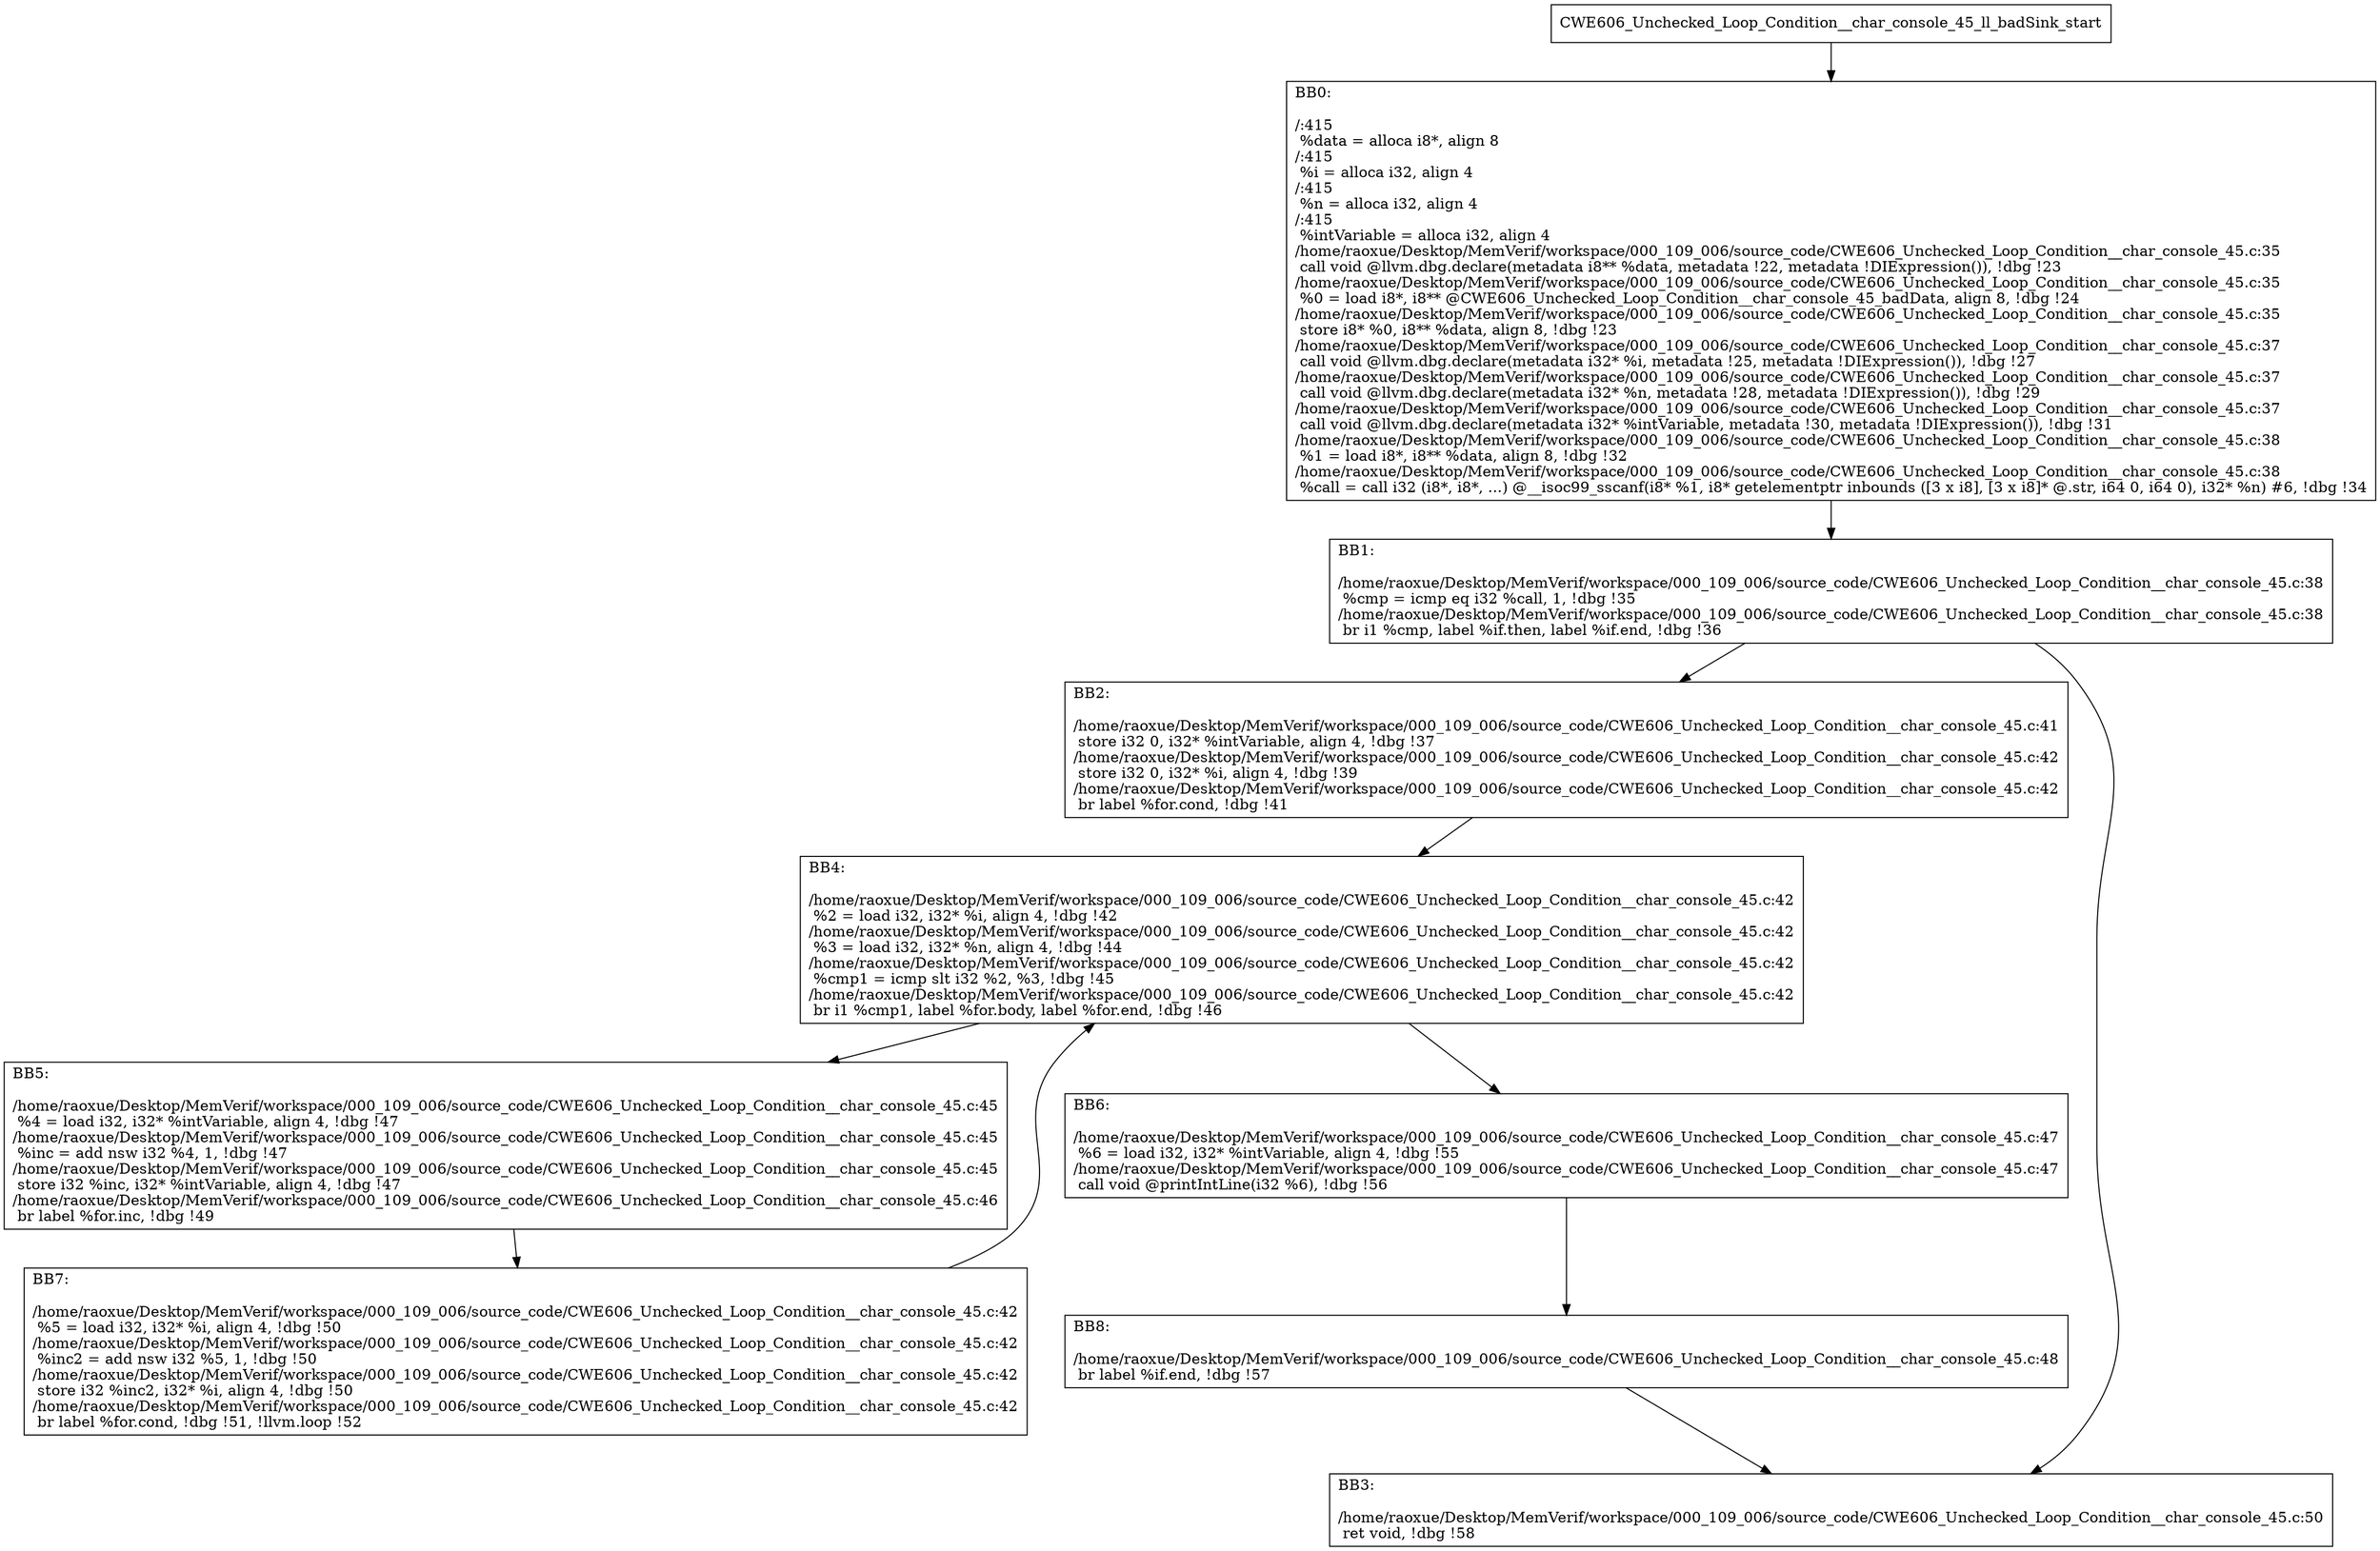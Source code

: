 digraph "CFG for'CWE606_Unchecked_Loop_Condition__char_console_45_ll_badSink' function" {
	BBCWE606_Unchecked_Loop_Condition__char_console_45_ll_badSink_start[shape=record,label="{CWE606_Unchecked_Loop_Condition__char_console_45_ll_badSink_start}"];
	BBCWE606_Unchecked_Loop_Condition__char_console_45_ll_badSink_start-> CWE606_Unchecked_Loop_Condition__char_console_45_ll_badSinkBB0;
	CWE606_Unchecked_Loop_Condition__char_console_45_ll_badSinkBB0 [shape=record, label="{BB0:\l\l/:415\l
  %data = alloca i8*, align 8\l
/:415\l
  %i = alloca i32, align 4\l
/:415\l
  %n = alloca i32, align 4\l
/:415\l
  %intVariable = alloca i32, align 4\l
/home/raoxue/Desktop/MemVerif/workspace/000_109_006/source_code/CWE606_Unchecked_Loop_Condition__char_console_45.c:35\l
  call void @llvm.dbg.declare(metadata i8** %data, metadata !22, metadata !DIExpression()), !dbg !23\l
/home/raoxue/Desktop/MemVerif/workspace/000_109_006/source_code/CWE606_Unchecked_Loop_Condition__char_console_45.c:35\l
  %0 = load i8*, i8** @CWE606_Unchecked_Loop_Condition__char_console_45_badData, align 8, !dbg !24\l
/home/raoxue/Desktop/MemVerif/workspace/000_109_006/source_code/CWE606_Unchecked_Loop_Condition__char_console_45.c:35\l
  store i8* %0, i8** %data, align 8, !dbg !23\l
/home/raoxue/Desktop/MemVerif/workspace/000_109_006/source_code/CWE606_Unchecked_Loop_Condition__char_console_45.c:37\l
  call void @llvm.dbg.declare(metadata i32* %i, metadata !25, metadata !DIExpression()), !dbg !27\l
/home/raoxue/Desktop/MemVerif/workspace/000_109_006/source_code/CWE606_Unchecked_Loop_Condition__char_console_45.c:37\l
  call void @llvm.dbg.declare(metadata i32* %n, metadata !28, metadata !DIExpression()), !dbg !29\l
/home/raoxue/Desktop/MemVerif/workspace/000_109_006/source_code/CWE606_Unchecked_Loop_Condition__char_console_45.c:37\l
  call void @llvm.dbg.declare(metadata i32* %intVariable, metadata !30, metadata !DIExpression()), !dbg !31\l
/home/raoxue/Desktop/MemVerif/workspace/000_109_006/source_code/CWE606_Unchecked_Loop_Condition__char_console_45.c:38\l
  %1 = load i8*, i8** %data, align 8, !dbg !32\l
/home/raoxue/Desktop/MemVerif/workspace/000_109_006/source_code/CWE606_Unchecked_Loop_Condition__char_console_45.c:38\l
  %call = call i32 (i8*, i8*, ...) @__isoc99_sscanf(i8* %1, i8* getelementptr inbounds ([3 x i8], [3 x i8]* @.str, i64 0, i64 0), i32* %n) #6, !dbg !34\l
}"];
	CWE606_Unchecked_Loop_Condition__char_console_45_ll_badSinkBB0-> CWE606_Unchecked_Loop_Condition__char_console_45_ll_badSinkBB1;
	CWE606_Unchecked_Loop_Condition__char_console_45_ll_badSinkBB1 [shape=record, label="{BB1:\l\l/home/raoxue/Desktop/MemVerif/workspace/000_109_006/source_code/CWE606_Unchecked_Loop_Condition__char_console_45.c:38\l
  %cmp = icmp eq i32 %call, 1, !dbg !35\l
/home/raoxue/Desktop/MemVerif/workspace/000_109_006/source_code/CWE606_Unchecked_Loop_Condition__char_console_45.c:38\l
  br i1 %cmp, label %if.then, label %if.end, !dbg !36\l
}"];
	CWE606_Unchecked_Loop_Condition__char_console_45_ll_badSinkBB1-> CWE606_Unchecked_Loop_Condition__char_console_45_ll_badSinkBB2;
	CWE606_Unchecked_Loop_Condition__char_console_45_ll_badSinkBB1-> CWE606_Unchecked_Loop_Condition__char_console_45_ll_badSinkBB3;
	CWE606_Unchecked_Loop_Condition__char_console_45_ll_badSinkBB2 [shape=record, label="{BB2:\l\l/home/raoxue/Desktop/MemVerif/workspace/000_109_006/source_code/CWE606_Unchecked_Loop_Condition__char_console_45.c:41\l
  store i32 0, i32* %intVariable, align 4, !dbg !37\l
/home/raoxue/Desktop/MemVerif/workspace/000_109_006/source_code/CWE606_Unchecked_Loop_Condition__char_console_45.c:42\l
  store i32 0, i32* %i, align 4, !dbg !39\l
/home/raoxue/Desktop/MemVerif/workspace/000_109_006/source_code/CWE606_Unchecked_Loop_Condition__char_console_45.c:42\l
  br label %for.cond, !dbg !41\l
}"];
	CWE606_Unchecked_Loop_Condition__char_console_45_ll_badSinkBB2-> CWE606_Unchecked_Loop_Condition__char_console_45_ll_badSinkBB4;
	CWE606_Unchecked_Loop_Condition__char_console_45_ll_badSinkBB4 [shape=record, label="{BB4:\l\l/home/raoxue/Desktop/MemVerif/workspace/000_109_006/source_code/CWE606_Unchecked_Loop_Condition__char_console_45.c:42\l
  %2 = load i32, i32* %i, align 4, !dbg !42\l
/home/raoxue/Desktop/MemVerif/workspace/000_109_006/source_code/CWE606_Unchecked_Loop_Condition__char_console_45.c:42\l
  %3 = load i32, i32* %n, align 4, !dbg !44\l
/home/raoxue/Desktop/MemVerif/workspace/000_109_006/source_code/CWE606_Unchecked_Loop_Condition__char_console_45.c:42\l
  %cmp1 = icmp slt i32 %2, %3, !dbg !45\l
/home/raoxue/Desktop/MemVerif/workspace/000_109_006/source_code/CWE606_Unchecked_Loop_Condition__char_console_45.c:42\l
  br i1 %cmp1, label %for.body, label %for.end, !dbg !46\l
}"];
	CWE606_Unchecked_Loop_Condition__char_console_45_ll_badSinkBB4-> CWE606_Unchecked_Loop_Condition__char_console_45_ll_badSinkBB5;
	CWE606_Unchecked_Loop_Condition__char_console_45_ll_badSinkBB4-> CWE606_Unchecked_Loop_Condition__char_console_45_ll_badSinkBB6;
	CWE606_Unchecked_Loop_Condition__char_console_45_ll_badSinkBB5 [shape=record, label="{BB5:\l\l/home/raoxue/Desktop/MemVerif/workspace/000_109_006/source_code/CWE606_Unchecked_Loop_Condition__char_console_45.c:45\l
  %4 = load i32, i32* %intVariable, align 4, !dbg !47\l
/home/raoxue/Desktop/MemVerif/workspace/000_109_006/source_code/CWE606_Unchecked_Loop_Condition__char_console_45.c:45\l
  %inc = add nsw i32 %4, 1, !dbg !47\l
/home/raoxue/Desktop/MemVerif/workspace/000_109_006/source_code/CWE606_Unchecked_Loop_Condition__char_console_45.c:45\l
  store i32 %inc, i32* %intVariable, align 4, !dbg !47\l
/home/raoxue/Desktop/MemVerif/workspace/000_109_006/source_code/CWE606_Unchecked_Loop_Condition__char_console_45.c:46\l
  br label %for.inc, !dbg !49\l
}"];
	CWE606_Unchecked_Loop_Condition__char_console_45_ll_badSinkBB5-> CWE606_Unchecked_Loop_Condition__char_console_45_ll_badSinkBB7;
	CWE606_Unchecked_Loop_Condition__char_console_45_ll_badSinkBB7 [shape=record, label="{BB7:\l\l/home/raoxue/Desktop/MemVerif/workspace/000_109_006/source_code/CWE606_Unchecked_Loop_Condition__char_console_45.c:42\l
  %5 = load i32, i32* %i, align 4, !dbg !50\l
/home/raoxue/Desktop/MemVerif/workspace/000_109_006/source_code/CWE606_Unchecked_Loop_Condition__char_console_45.c:42\l
  %inc2 = add nsw i32 %5, 1, !dbg !50\l
/home/raoxue/Desktop/MemVerif/workspace/000_109_006/source_code/CWE606_Unchecked_Loop_Condition__char_console_45.c:42\l
  store i32 %inc2, i32* %i, align 4, !dbg !50\l
/home/raoxue/Desktop/MemVerif/workspace/000_109_006/source_code/CWE606_Unchecked_Loop_Condition__char_console_45.c:42\l
  br label %for.cond, !dbg !51, !llvm.loop !52\l
}"];
	CWE606_Unchecked_Loop_Condition__char_console_45_ll_badSinkBB7-> CWE606_Unchecked_Loop_Condition__char_console_45_ll_badSinkBB4;
	CWE606_Unchecked_Loop_Condition__char_console_45_ll_badSinkBB6 [shape=record, label="{BB6:\l\l/home/raoxue/Desktop/MemVerif/workspace/000_109_006/source_code/CWE606_Unchecked_Loop_Condition__char_console_45.c:47\l
  %6 = load i32, i32* %intVariable, align 4, !dbg !55\l
/home/raoxue/Desktop/MemVerif/workspace/000_109_006/source_code/CWE606_Unchecked_Loop_Condition__char_console_45.c:47\l
  call void @printIntLine(i32 %6), !dbg !56\l
}"];
	CWE606_Unchecked_Loop_Condition__char_console_45_ll_badSinkBB6-> CWE606_Unchecked_Loop_Condition__char_console_45_ll_badSinkBB8;
	CWE606_Unchecked_Loop_Condition__char_console_45_ll_badSinkBB8 [shape=record, label="{BB8:\l\l/home/raoxue/Desktop/MemVerif/workspace/000_109_006/source_code/CWE606_Unchecked_Loop_Condition__char_console_45.c:48\l
  br label %if.end, !dbg !57\l
}"];
	CWE606_Unchecked_Loop_Condition__char_console_45_ll_badSinkBB8-> CWE606_Unchecked_Loop_Condition__char_console_45_ll_badSinkBB3;
	CWE606_Unchecked_Loop_Condition__char_console_45_ll_badSinkBB3 [shape=record, label="{BB3:\l\l/home/raoxue/Desktop/MemVerif/workspace/000_109_006/source_code/CWE606_Unchecked_Loop_Condition__char_console_45.c:50\l
  ret void, !dbg !58\l
}"];
}
